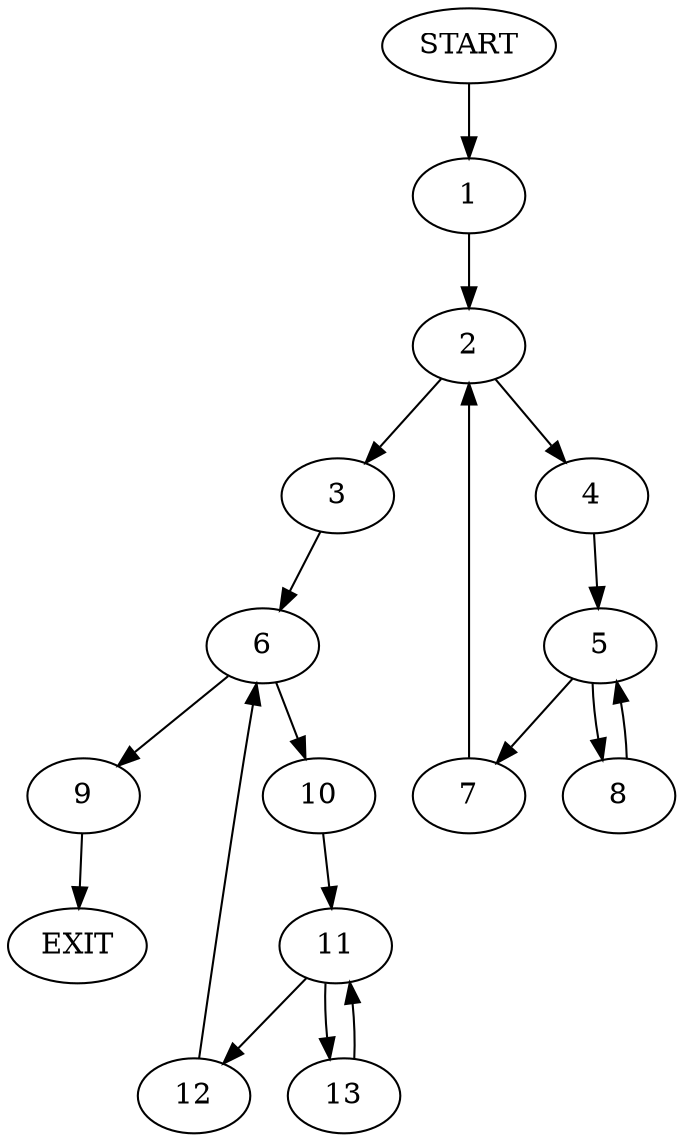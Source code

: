 digraph {
0 [label="START"]
14 [label="EXIT"]
0 -> 1
1 -> 2
2 -> 3
2 -> 4
4 -> 5
3 -> 6
5 -> 7
5 -> 8
7 -> 2
8 -> 5
6 -> 9
6 -> 10
10 -> 11
9 -> 14
11 -> 12
11 -> 13
12 -> 6
13 -> 11
}
